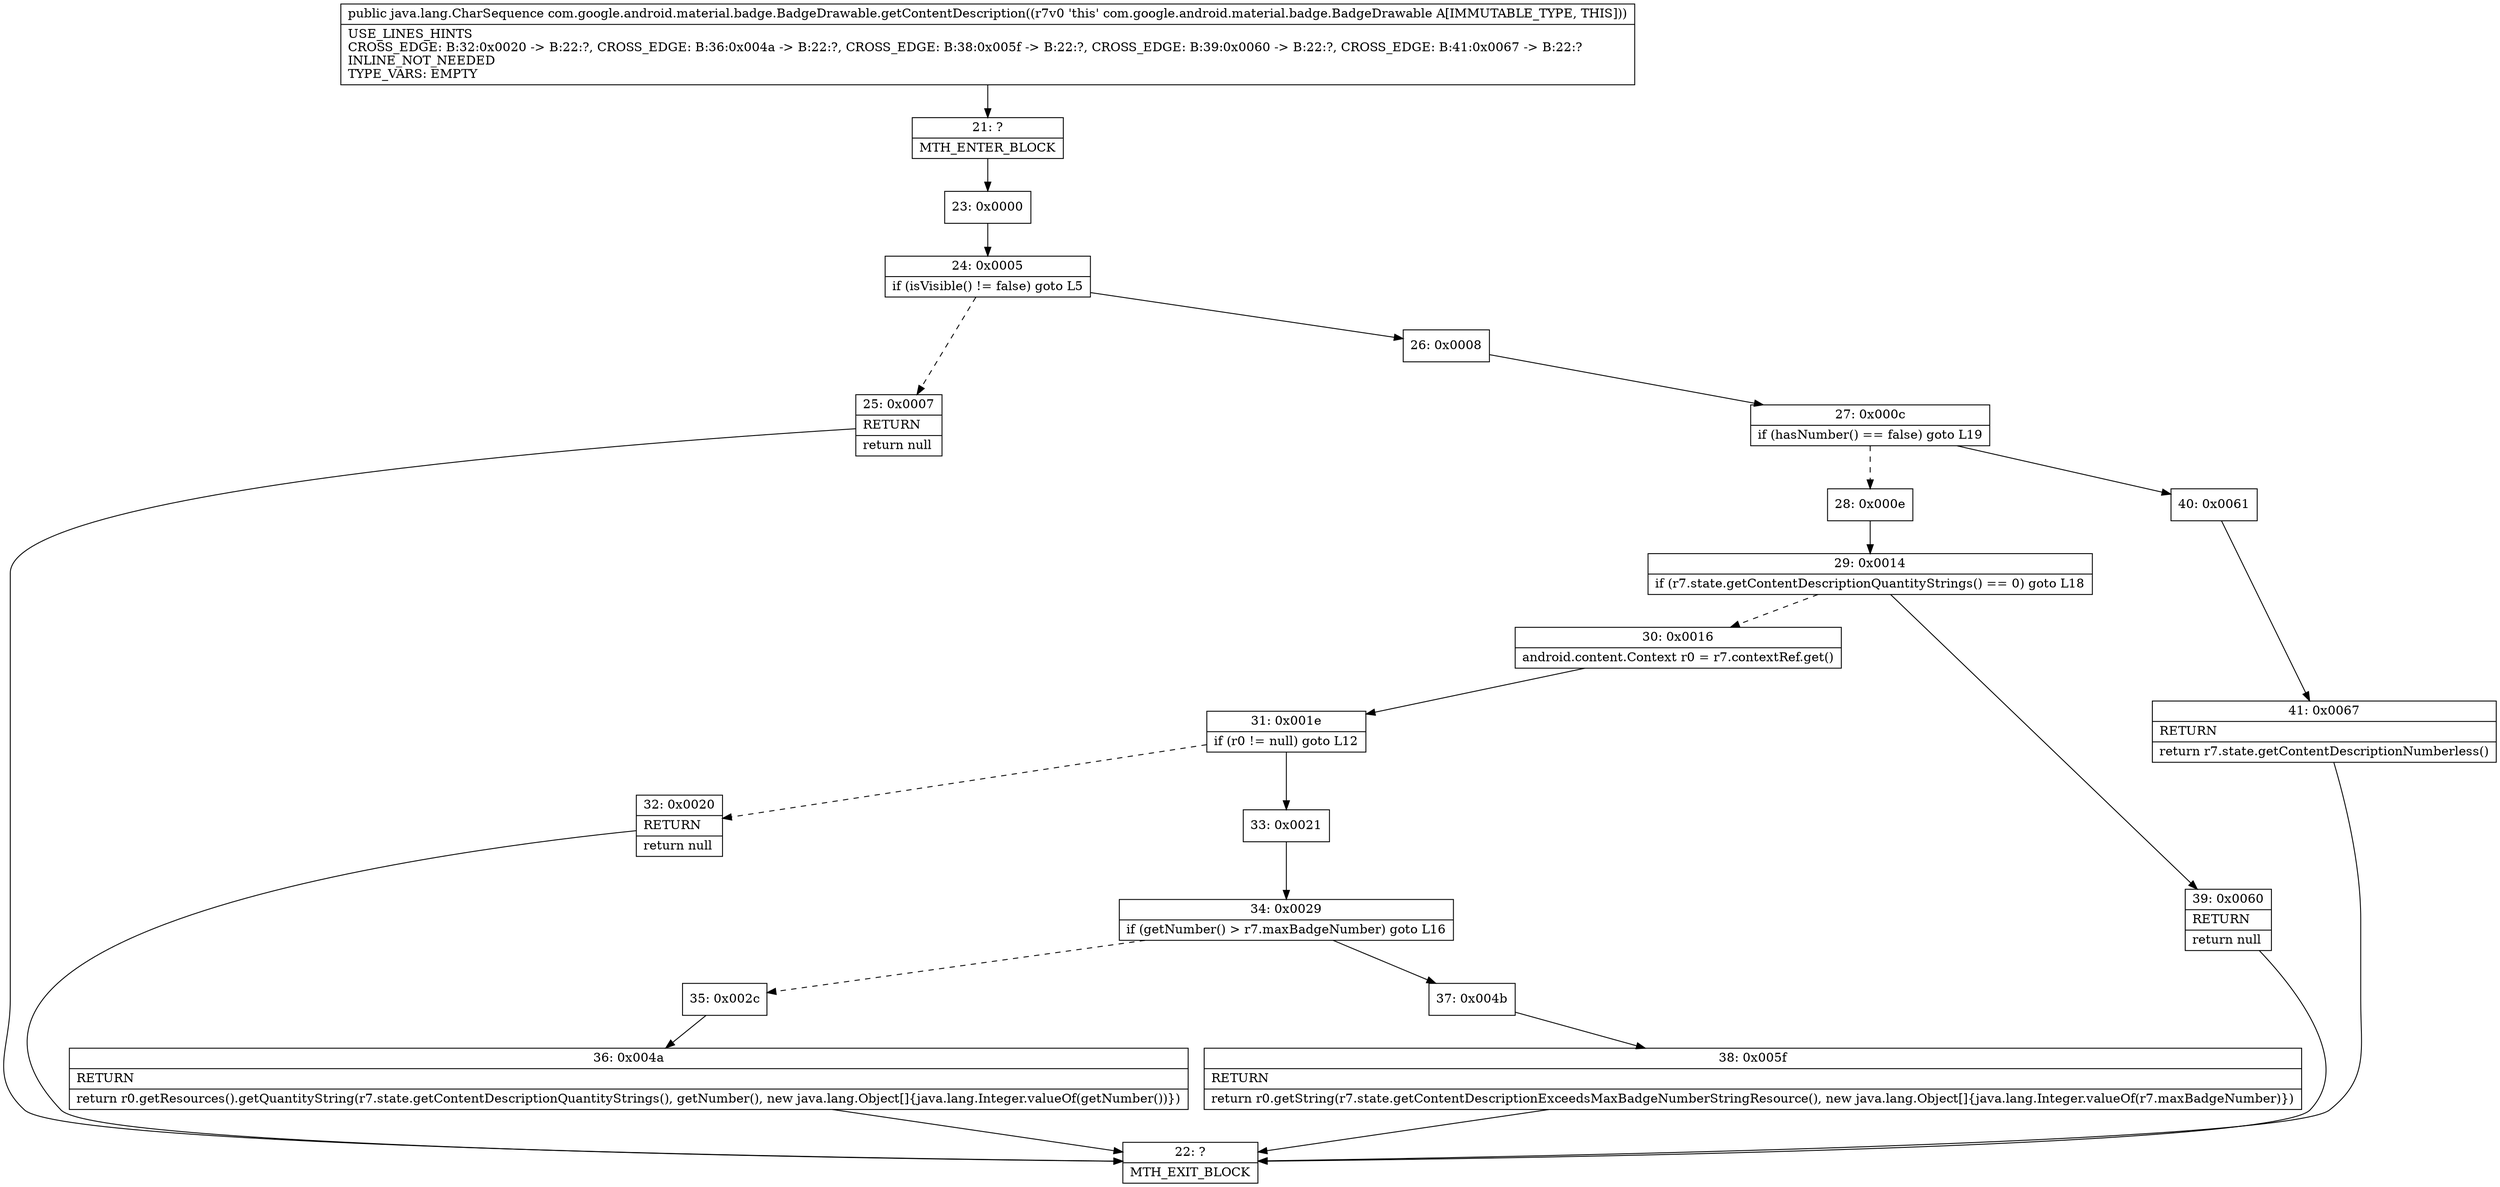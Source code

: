 digraph "CFG forcom.google.android.material.badge.BadgeDrawable.getContentDescription()Ljava\/lang\/CharSequence;" {
Node_21 [shape=record,label="{21\:\ ?|MTH_ENTER_BLOCK\l}"];
Node_23 [shape=record,label="{23\:\ 0x0000}"];
Node_24 [shape=record,label="{24\:\ 0x0005|if (isVisible() != false) goto L5\l}"];
Node_25 [shape=record,label="{25\:\ 0x0007|RETURN\l|return null\l}"];
Node_22 [shape=record,label="{22\:\ ?|MTH_EXIT_BLOCK\l}"];
Node_26 [shape=record,label="{26\:\ 0x0008}"];
Node_27 [shape=record,label="{27\:\ 0x000c|if (hasNumber() == false) goto L19\l}"];
Node_28 [shape=record,label="{28\:\ 0x000e}"];
Node_29 [shape=record,label="{29\:\ 0x0014|if (r7.state.getContentDescriptionQuantityStrings() == 0) goto L18\l}"];
Node_30 [shape=record,label="{30\:\ 0x0016|android.content.Context r0 = r7.contextRef.get()\l}"];
Node_31 [shape=record,label="{31\:\ 0x001e|if (r0 != null) goto L12\l}"];
Node_32 [shape=record,label="{32\:\ 0x0020|RETURN\l|return null\l}"];
Node_33 [shape=record,label="{33\:\ 0x0021}"];
Node_34 [shape=record,label="{34\:\ 0x0029|if (getNumber() \> r7.maxBadgeNumber) goto L16\l}"];
Node_35 [shape=record,label="{35\:\ 0x002c}"];
Node_36 [shape=record,label="{36\:\ 0x004a|RETURN\l|return r0.getResources().getQuantityString(r7.state.getContentDescriptionQuantityStrings(), getNumber(), new java.lang.Object[]\{java.lang.Integer.valueOf(getNumber())\})\l}"];
Node_37 [shape=record,label="{37\:\ 0x004b}"];
Node_38 [shape=record,label="{38\:\ 0x005f|RETURN\l|return r0.getString(r7.state.getContentDescriptionExceedsMaxBadgeNumberStringResource(), new java.lang.Object[]\{java.lang.Integer.valueOf(r7.maxBadgeNumber)\})\l}"];
Node_39 [shape=record,label="{39\:\ 0x0060|RETURN\l|return null\l}"];
Node_40 [shape=record,label="{40\:\ 0x0061}"];
Node_41 [shape=record,label="{41\:\ 0x0067|RETURN\l|return r7.state.getContentDescriptionNumberless()\l}"];
MethodNode[shape=record,label="{public java.lang.CharSequence com.google.android.material.badge.BadgeDrawable.getContentDescription((r7v0 'this' com.google.android.material.badge.BadgeDrawable A[IMMUTABLE_TYPE, THIS]))  | USE_LINES_HINTS\lCROSS_EDGE: B:32:0x0020 \-\> B:22:?, CROSS_EDGE: B:36:0x004a \-\> B:22:?, CROSS_EDGE: B:38:0x005f \-\> B:22:?, CROSS_EDGE: B:39:0x0060 \-\> B:22:?, CROSS_EDGE: B:41:0x0067 \-\> B:22:?\lINLINE_NOT_NEEDED\lTYPE_VARS: EMPTY\l}"];
MethodNode -> Node_21;Node_21 -> Node_23;
Node_23 -> Node_24;
Node_24 -> Node_25[style=dashed];
Node_24 -> Node_26;
Node_25 -> Node_22;
Node_26 -> Node_27;
Node_27 -> Node_28[style=dashed];
Node_27 -> Node_40;
Node_28 -> Node_29;
Node_29 -> Node_30[style=dashed];
Node_29 -> Node_39;
Node_30 -> Node_31;
Node_31 -> Node_32[style=dashed];
Node_31 -> Node_33;
Node_32 -> Node_22;
Node_33 -> Node_34;
Node_34 -> Node_35[style=dashed];
Node_34 -> Node_37;
Node_35 -> Node_36;
Node_36 -> Node_22;
Node_37 -> Node_38;
Node_38 -> Node_22;
Node_39 -> Node_22;
Node_40 -> Node_41;
Node_41 -> Node_22;
}


